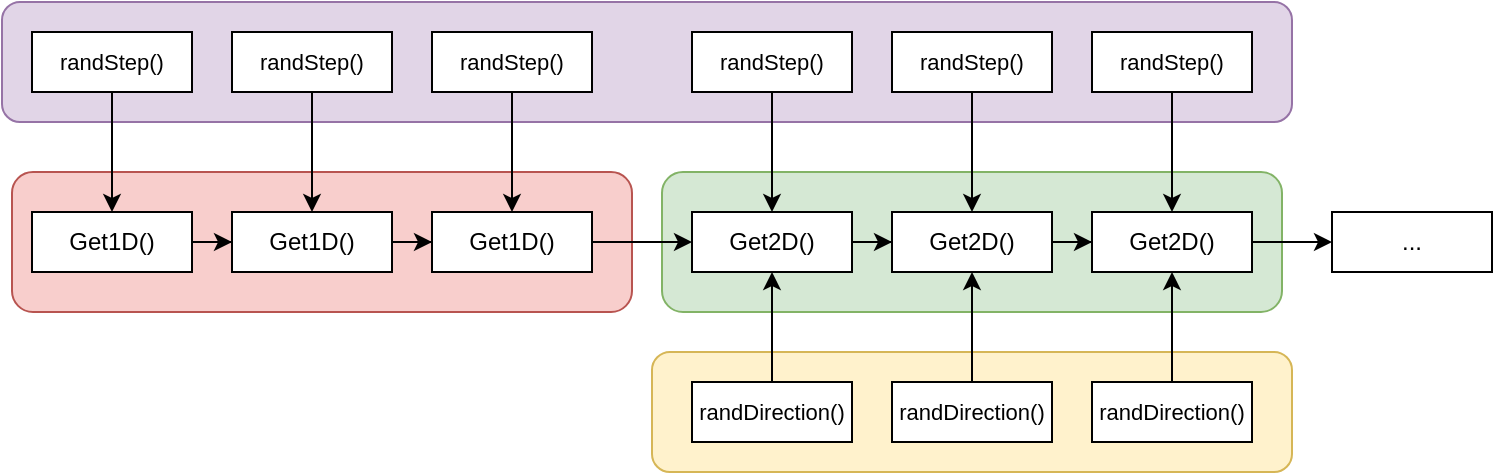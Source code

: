 <mxfile version="22.1.8" type="github">
  <diagram name="第 1 页" id="n4EPoAl4d1TwxHDF5cub">
    <mxGraphModel dx="1185" dy="639" grid="1" gridSize="10" guides="1" tooltips="1" connect="1" arrows="1" fold="1" page="1" pageScale="1" pageWidth="827" pageHeight="1169" math="0" shadow="0">
      <root>
        <mxCell id="0" />
        <mxCell id="1" parent="0" />
        <mxCell id="IsoqKuqiPtyr5cZhoryX-20" value="" style="rounded=1;whiteSpace=wrap;html=1;fillColor=#e1d5e7;strokeColor=#9673a6;" vertex="1" parent="1">
          <mxGeometry x="15" y="215" width="645" height="60" as="geometry" />
        </mxCell>
        <mxCell id="HhCP0gk5ZvKczgAGPvd4-48" value="" style="rounded=1;whiteSpace=wrap;html=1;fillColor=#d5e8d4;strokeColor=#82b366;" parent="1" vertex="1">
          <mxGeometry x="345" y="300" width="310" height="70" as="geometry" />
        </mxCell>
        <mxCell id="HhCP0gk5ZvKczgAGPvd4-47" value="" style="rounded=1;whiteSpace=wrap;html=1;fillColor=#f8cecc;strokeColor=#b85450;" parent="1" vertex="1">
          <mxGeometry x="20" y="300" width="310" height="70" as="geometry" />
        </mxCell>
        <mxCell id="HhCP0gk5ZvKczgAGPvd4-34" value="" style="rounded=1;whiteSpace=wrap;html=1;fillColor=#fff2cc;strokeColor=#d6b656;" parent="1" vertex="1">
          <mxGeometry x="340" y="390" width="320" height="60" as="geometry" />
        </mxCell>
        <mxCell id="IsoqKuqiPtyr5cZhoryX-5" value="" style="edgeStyle=orthogonalEdgeStyle;rounded=0;orthogonalLoop=1;jettySize=auto;html=1;" edge="1" parent="1" source="HhCP0gk5ZvKczgAGPvd4-5" target="HhCP0gk5ZvKczgAGPvd4-7">
          <mxGeometry relative="1" as="geometry" />
        </mxCell>
        <mxCell id="HhCP0gk5ZvKczgAGPvd4-5" value="Get2D()" style="whiteSpace=wrap;html=1;" parent="1" vertex="1">
          <mxGeometry x="360" y="320" width="80" height="30" as="geometry" />
        </mxCell>
        <mxCell id="IsoqKuqiPtyr5cZhoryX-6" value="" style="edgeStyle=orthogonalEdgeStyle;rounded=0;orthogonalLoop=1;jettySize=auto;html=1;" edge="1" parent="1" source="HhCP0gk5ZvKczgAGPvd4-7" target="HhCP0gk5ZvKczgAGPvd4-8">
          <mxGeometry relative="1" as="geometry" />
        </mxCell>
        <mxCell id="HhCP0gk5ZvKczgAGPvd4-7" value="Get2D()" style="whiteSpace=wrap;html=1;" parent="1" vertex="1">
          <mxGeometry x="460" y="320" width="80" height="30" as="geometry" />
        </mxCell>
        <mxCell id="IsoqKuqiPtyr5cZhoryX-7" value="" style="edgeStyle=orthogonalEdgeStyle;rounded=0;orthogonalLoop=1;jettySize=auto;html=1;" edge="1" parent="1" source="HhCP0gk5ZvKczgAGPvd4-8" target="HhCP0gk5ZvKczgAGPvd4-9">
          <mxGeometry relative="1" as="geometry" />
        </mxCell>
        <mxCell id="HhCP0gk5ZvKczgAGPvd4-8" value="Get2D()" style="whiteSpace=wrap;html=1;" parent="1" vertex="1">
          <mxGeometry x="560" y="320" width="80" height="30" as="geometry" />
        </mxCell>
        <mxCell id="HhCP0gk5ZvKczgAGPvd4-9" value="..." style="whiteSpace=wrap;html=1;" parent="1" vertex="1">
          <mxGeometry x="680" y="320" width="80" height="30" as="geometry" />
        </mxCell>
        <mxCell id="IsoqKuqiPtyr5cZhoryX-4" value="" style="edgeStyle=orthogonalEdgeStyle;rounded=0;orthogonalLoop=1;jettySize=auto;html=1;" edge="1" parent="1" source="HhCP0gk5ZvKczgAGPvd4-14" target="HhCP0gk5ZvKczgAGPvd4-5">
          <mxGeometry relative="1" as="geometry" />
        </mxCell>
        <mxCell id="HhCP0gk5ZvKczgAGPvd4-14" value="Get1D()" style="whiteSpace=wrap;html=1;" parent="1" vertex="1">
          <mxGeometry x="230" y="320" width="80" height="30" as="geometry" />
        </mxCell>
        <mxCell id="IsoqKuqiPtyr5cZhoryX-3" value="" style="edgeStyle=orthogonalEdgeStyle;rounded=0;orthogonalLoop=1;jettySize=auto;html=1;" edge="1" parent="1" source="HhCP0gk5ZvKczgAGPvd4-15" target="HhCP0gk5ZvKczgAGPvd4-14">
          <mxGeometry relative="1" as="geometry" />
        </mxCell>
        <mxCell id="HhCP0gk5ZvKczgAGPvd4-15" value="Get1D()" style="whiteSpace=wrap;html=1;" parent="1" vertex="1">
          <mxGeometry x="130" y="320" width="80" height="30" as="geometry" />
        </mxCell>
        <mxCell id="IsoqKuqiPtyr5cZhoryX-2" value="" style="edgeStyle=orthogonalEdgeStyle;rounded=0;orthogonalLoop=1;jettySize=auto;html=1;" edge="1" parent="1" source="HhCP0gk5ZvKczgAGPvd4-16" target="HhCP0gk5ZvKczgAGPvd4-15">
          <mxGeometry relative="1" as="geometry" />
        </mxCell>
        <mxCell id="HhCP0gk5ZvKczgAGPvd4-16" value="Get1D()" style="whiteSpace=wrap;html=1;" parent="1" vertex="1">
          <mxGeometry x="30" y="320" width="80" height="30" as="geometry" />
        </mxCell>
        <mxCell id="HhCP0gk5ZvKczgAGPvd4-31" style="edgeStyle=orthogonalEdgeStyle;rounded=0;orthogonalLoop=1;jettySize=auto;html=1;entryX=0.5;entryY=1;entryDx=0;entryDy=0;" parent="1" source="HhCP0gk5ZvKczgAGPvd4-27" target="HhCP0gk5ZvKczgAGPvd4-5" edge="1">
          <mxGeometry relative="1" as="geometry" />
        </mxCell>
        <mxCell id="HhCP0gk5ZvKczgAGPvd4-27" value="randDirection()" style="whiteSpace=wrap;html=1;fontSize=11;" parent="1" vertex="1">
          <mxGeometry x="360" y="405" width="80" height="30" as="geometry" />
        </mxCell>
        <mxCell id="HhCP0gk5ZvKczgAGPvd4-32" style="edgeStyle=orthogonalEdgeStyle;rounded=0;orthogonalLoop=1;jettySize=auto;html=1;entryX=0.5;entryY=1;entryDx=0;entryDy=0;" parent="1" source="HhCP0gk5ZvKczgAGPvd4-28" target="HhCP0gk5ZvKczgAGPvd4-7" edge="1">
          <mxGeometry relative="1" as="geometry" />
        </mxCell>
        <mxCell id="HhCP0gk5ZvKczgAGPvd4-28" value="randDirection()" style="whiteSpace=wrap;html=1;fontSize=11;" parent="1" vertex="1">
          <mxGeometry x="460" y="405" width="80" height="30" as="geometry" />
        </mxCell>
        <mxCell id="HhCP0gk5ZvKczgAGPvd4-33" style="edgeStyle=orthogonalEdgeStyle;rounded=0;orthogonalLoop=1;jettySize=auto;html=1;entryX=0.5;entryY=1;entryDx=0;entryDy=0;" parent="1" source="HhCP0gk5ZvKczgAGPvd4-29" target="HhCP0gk5ZvKczgAGPvd4-8" edge="1">
          <mxGeometry relative="1" as="geometry" />
        </mxCell>
        <mxCell id="HhCP0gk5ZvKczgAGPvd4-29" value="randDirection()" style="whiteSpace=wrap;html=1;fontSize=11;" parent="1" vertex="1">
          <mxGeometry x="560" y="405" width="80" height="30" as="geometry" />
        </mxCell>
        <mxCell id="IsoqKuqiPtyr5cZhoryX-9" value="" style="edgeStyle=orthogonalEdgeStyle;rounded=0;orthogonalLoop=1;jettySize=auto;html=1;" edge="1" parent="1" source="IsoqKuqiPtyr5cZhoryX-8" target="HhCP0gk5ZvKczgAGPvd4-5">
          <mxGeometry relative="1" as="geometry" />
        </mxCell>
        <mxCell id="IsoqKuqiPtyr5cZhoryX-8" value="randStep()" style="whiteSpace=wrap;html=1;fontSize=11;" vertex="1" parent="1">
          <mxGeometry x="360" y="230" width="80" height="30" as="geometry" />
        </mxCell>
        <mxCell id="IsoqKuqiPtyr5cZhoryX-13" value="" style="edgeStyle=orthogonalEdgeStyle;rounded=0;orthogonalLoop=1;jettySize=auto;html=1;" edge="1" parent="1" source="IsoqKuqiPtyr5cZhoryX-10" target="HhCP0gk5ZvKczgAGPvd4-7">
          <mxGeometry relative="1" as="geometry" />
        </mxCell>
        <mxCell id="IsoqKuqiPtyr5cZhoryX-10" value="randStep()" style="whiteSpace=wrap;html=1;fontSize=11;" vertex="1" parent="1">
          <mxGeometry x="460" y="230" width="80" height="30" as="geometry" />
        </mxCell>
        <mxCell id="IsoqKuqiPtyr5cZhoryX-12" value="" style="edgeStyle=orthogonalEdgeStyle;rounded=0;orthogonalLoop=1;jettySize=auto;html=1;" edge="1" parent="1" source="IsoqKuqiPtyr5cZhoryX-11" target="HhCP0gk5ZvKczgAGPvd4-8">
          <mxGeometry relative="1" as="geometry" />
        </mxCell>
        <mxCell id="IsoqKuqiPtyr5cZhoryX-11" value="randStep()" style="whiteSpace=wrap;html=1;fontSize=11;" vertex="1" parent="1">
          <mxGeometry x="560" y="230" width="80" height="30" as="geometry" />
        </mxCell>
        <mxCell id="IsoqKuqiPtyr5cZhoryX-17" value="" style="edgeStyle=orthogonalEdgeStyle;rounded=0;orthogonalLoop=1;jettySize=auto;html=1;" edge="1" parent="1" source="IsoqKuqiPtyr5cZhoryX-14" target="HhCP0gk5ZvKczgAGPvd4-14">
          <mxGeometry relative="1" as="geometry" />
        </mxCell>
        <mxCell id="IsoqKuqiPtyr5cZhoryX-14" value="randStep()" style="whiteSpace=wrap;html=1;fontSize=11;" vertex="1" parent="1">
          <mxGeometry x="230" y="230" width="80" height="30" as="geometry" />
        </mxCell>
        <mxCell id="IsoqKuqiPtyr5cZhoryX-18" value="" style="edgeStyle=orthogonalEdgeStyle;rounded=0;orthogonalLoop=1;jettySize=auto;html=1;" edge="1" parent="1" source="IsoqKuqiPtyr5cZhoryX-15" target="HhCP0gk5ZvKczgAGPvd4-15">
          <mxGeometry relative="1" as="geometry" />
        </mxCell>
        <mxCell id="IsoqKuqiPtyr5cZhoryX-15" value="randStep()" style="whiteSpace=wrap;html=1;fontSize=11;" vertex="1" parent="1">
          <mxGeometry x="130" y="230" width="80" height="30" as="geometry" />
        </mxCell>
        <mxCell id="IsoqKuqiPtyr5cZhoryX-19" value="" style="edgeStyle=orthogonalEdgeStyle;rounded=0;orthogonalLoop=1;jettySize=auto;html=1;" edge="1" parent="1" source="IsoqKuqiPtyr5cZhoryX-16" target="HhCP0gk5ZvKczgAGPvd4-16">
          <mxGeometry relative="1" as="geometry" />
        </mxCell>
        <mxCell id="IsoqKuqiPtyr5cZhoryX-16" value="randStep()" style="whiteSpace=wrap;html=1;fontSize=11;" vertex="1" parent="1">
          <mxGeometry x="30" y="230" width="80" height="30" as="geometry" />
        </mxCell>
      </root>
    </mxGraphModel>
  </diagram>
</mxfile>
